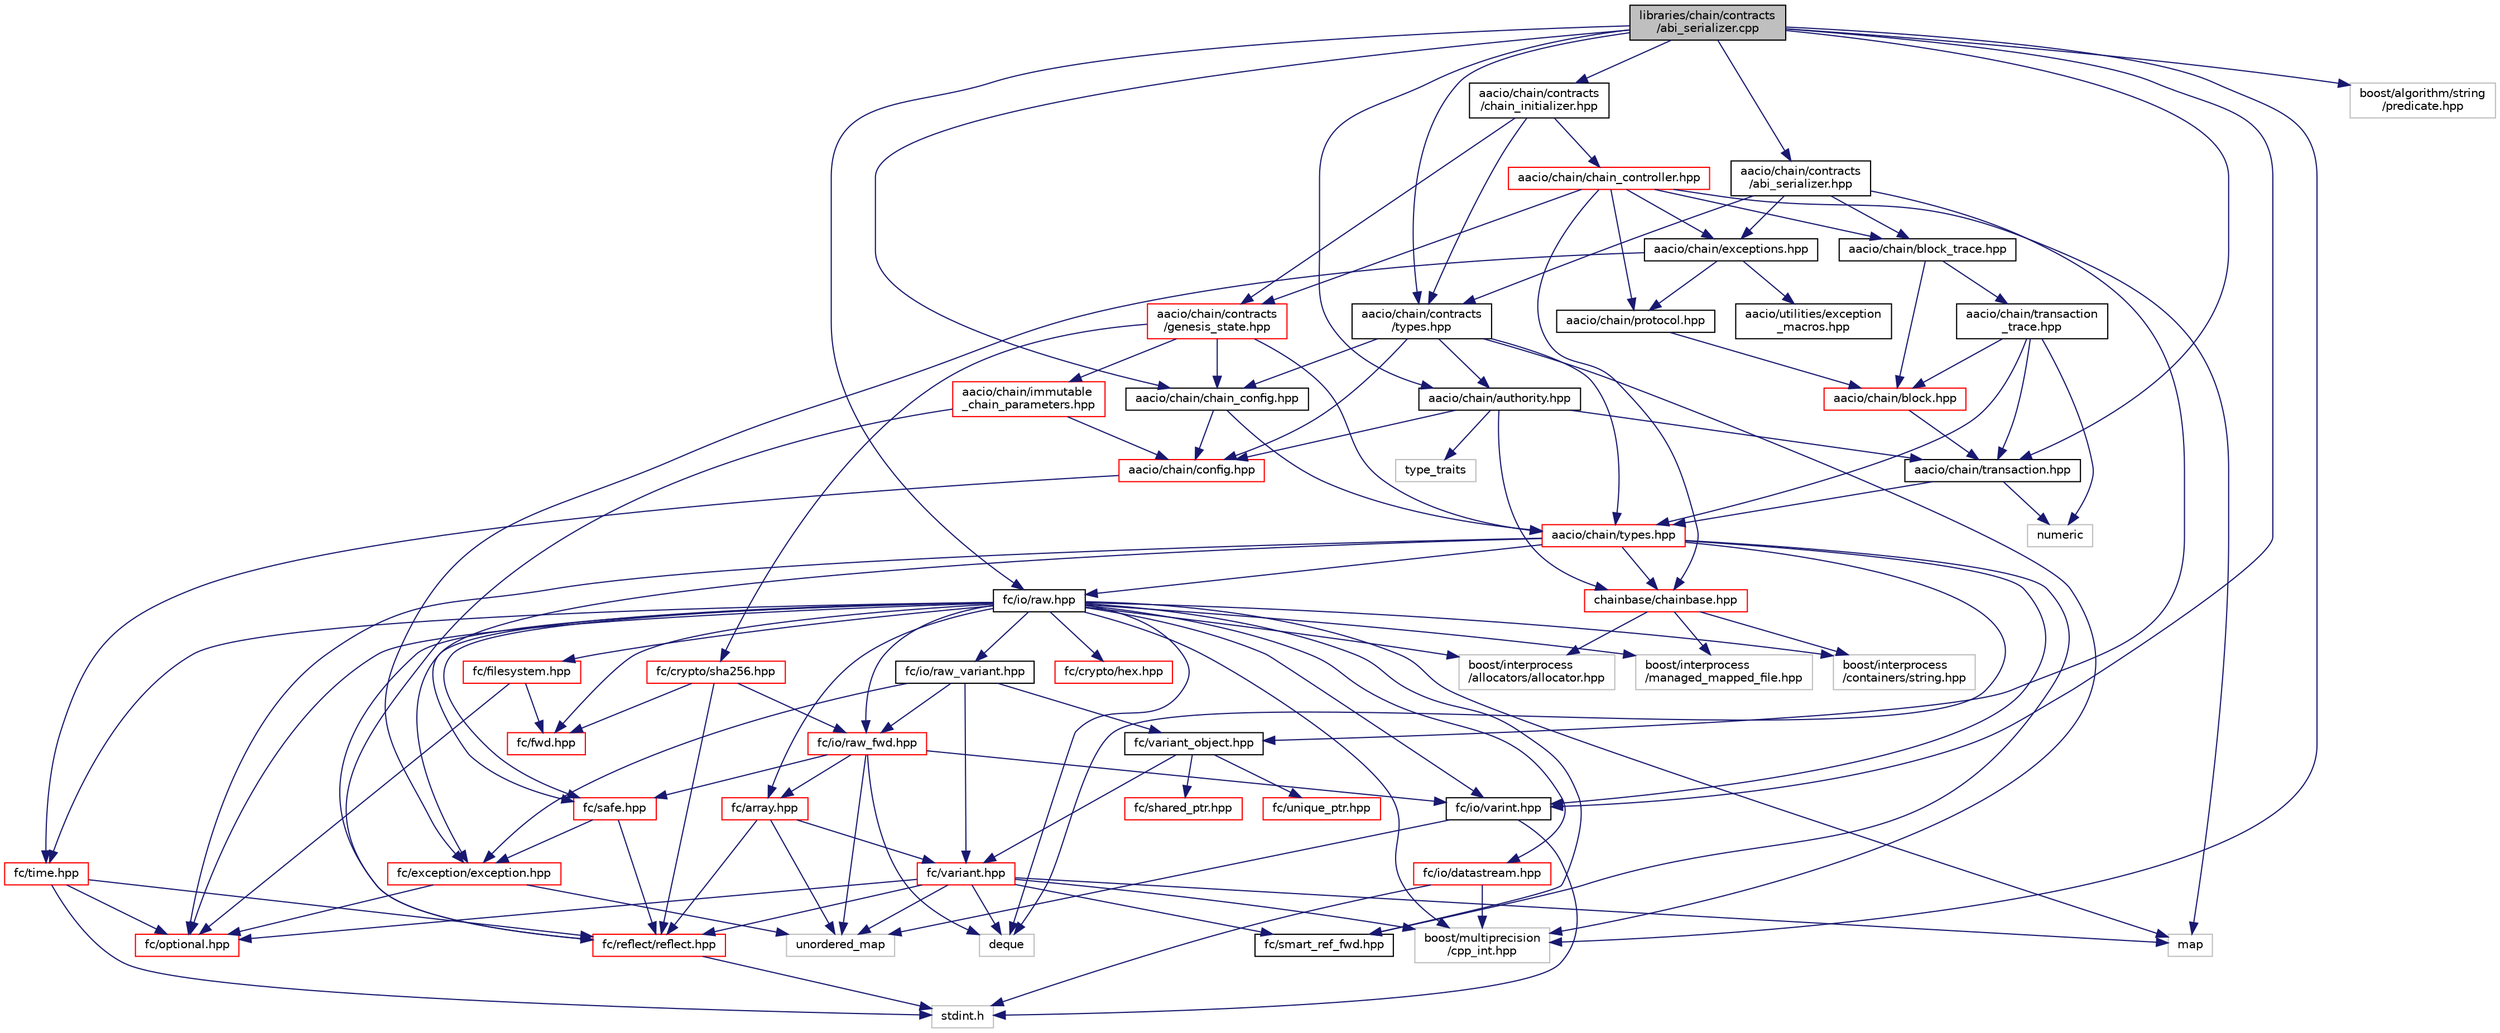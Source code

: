 digraph "libraries/chain/contracts/abi_serializer.cpp"
{
  edge [fontname="Helvetica",fontsize="10",labelfontname="Helvetica",labelfontsize="10"];
  node [fontname="Helvetica",fontsize="10",shape=record];
  Node0 [label="libraries/chain/contracts\l/abi_serializer.cpp",height=0.2,width=0.4,color="black", fillcolor="grey75", style="filled", fontcolor="black"];
  Node0 -> Node1 [color="midnightblue",fontsize="10",style="solid"];
  Node1 [label="aacio/chain/contracts\l/abi_serializer.hpp",height=0.2,width=0.4,color="black", fillcolor="white", style="filled",URL="$abi__serializer_8hpp.html"];
  Node1 -> Node2 [color="midnightblue",fontsize="10",style="solid"];
  Node2 [label="aacio/chain/contracts\l/types.hpp",height=0.2,width=0.4,color="black", fillcolor="white", style="filled",URL="$libraries_2chain_2include_2aacio_2chain_2contracts_2types_8hpp_source.html"];
  Node2 -> Node3 [color="midnightblue",fontsize="10",style="solid"];
  Node3 [label="aacio/chain/authority.hpp",height=0.2,width=0.4,color="black", fillcolor="white", style="filled",URL="$authority_8hpp.html"];
  Node3 -> Node4 [color="midnightblue",fontsize="10",style="solid"];
  Node4 [label="chainbase/chainbase.hpp",height=0.2,width=0.4,color="red", fillcolor="white", style="filled",URL="$chainbase_8hpp_source.html"];
  Node4 -> Node5 [color="midnightblue",fontsize="10",style="solid"];
  Node5 [label="boost/interprocess\l/managed_mapped_file.hpp",height=0.2,width=0.4,color="grey75", fillcolor="white", style="filled"];
  Node4 -> Node10 [color="midnightblue",fontsize="10",style="solid"];
  Node10 [label="boost/interprocess\l/containers/string.hpp",height=0.2,width=0.4,color="grey75", fillcolor="white", style="filled"];
  Node4 -> Node11 [color="midnightblue",fontsize="10",style="solid"];
  Node11 [label="boost/interprocess\l/allocators/allocator.hpp",height=0.2,width=0.4,color="grey75", fillcolor="white", style="filled"];
  Node3 -> Node29 [color="midnightblue",fontsize="10",style="solid"];
  Node29 [label="aacio/chain/transaction.hpp",height=0.2,width=0.4,color="black", fillcolor="white", style="filled",URL="$libraries_2chain_2include_2aacio_2chain_2transaction_8hpp.html"];
  Node29 -> Node30 [color="midnightblue",fontsize="10",style="solid"];
  Node30 [label="aacio/chain/types.hpp",height=0.2,width=0.4,color="red", fillcolor="white", style="filled",URL="$libraries_2chain_2include_2aacio_2chain_2types_8hpp.html"];
  Node30 -> Node4 [color="midnightblue",fontsize="10",style="solid"];
  Node30 -> Node60 [color="midnightblue",fontsize="10",style="solid"];
  Node60 [label="fc/io/varint.hpp",height=0.2,width=0.4,color="black", fillcolor="white", style="filled",URL="$libraries_2fc_2include_2fc_2io_2varint_8hpp_source.html"];
  Node60 -> Node35 [color="midnightblue",fontsize="10",style="solid"];
  Node35 [label="stdint.h",height=0.2,width=0.4,color="grey75", fillcolor="white", style="filled"];
  Node60 -> Node61 [color="midnightblue",fontsize="10",style="solid"];
  Node61 [label="unordered_map",height=0.2,width=0.4,color="grey75", fillcolor="white", style="filled"];
  Node30 -> Node51 [color="midnightblue",fontsize="10",style="solid"];
  Node51 [label="fc/optional.hpp",height=0.2,width=0.4,color="red", fillcolor="white", style="filled",URL="$libraries_2fc_2include_2fc_2optional_8hpp_source.html"];
  Node30 -> Node76 [color="midnightblue",fontsize="10",style="solid"];
  Node76 [label="fc/safe.hpp",height=0.2,width=0.4,color="red", fillcolor="white", style="filled",URL="$safe_8hpp_source.html"];
  Node76 -> Node77 [color="midnightblue",fontsize="10",style="solid"];
  Node77 [label="fc/exception/exception.hpp",height=0.2,width=0.4,color="red", fillcolor="white", style="filled",URL="$exception_8hpp.html",tooltip="Defines exception&#39;s used by fc. "];
  Node77 -> Node51 [color="midnightblue",fontsize="10",style="solid"];
  Node77 -> Node61 [color="midnightblue",fontsize="10",style="solid"];
  Node76 -> Node33 [color="midnightblue",fontsize="10",style="solid"];
  Node33 [label="fc/reflect/reflect.hpp",height=0.2,width=0.4,color="red", fillcolor="white", style="filled",URL="$libraries_2fc_2include_2fc_2reflect_2reflect_8hpp_source.html"];
  Node33 -> Node35 [color="midnightblue",fontsize="10",style="solid"];
  Node30 -> Node91 [color="midnightblue",fontsize="10",style="solid"];
  Node91 [label="fc/io/raw.hpp",height=0.2,width=0.4,color="black", fillcolor="white", style="filled",URL="$raw_8hpp_source.html"];
  Node91 -> Node92 [color="midnightblue",fontsize="10",style="solid"];
  Node92 [label="fc/io/raw_variant.hpp",height=0.2,width=0.4,color="black", fillcolor="white", style="filled",URL="$raw__variant_8hpp_source.html"];
  Node92 -> Node77 [color="midnightblue",fontsize="10",style="solid"];
  Node92 -> Node63 [color="midnightblue",fontsize="10",style="solid"];
  Node63 [label="fc/io/raw_fwd.hpp",height=0.2,width=0.4,color="red", fillcolor="white", style="filled",URL="$raw__fwd_8hpp_source.html"];
  Node63 -> Node60 [color="midnightblue",fontsize="10",style="solid"];
  Node63 -> Node64 [color="midnightblue",fontsize="10",style="solid"];
  Node64 [label="fc/array.hpp",height=0.2,width=0.4,color="red", fillcolor="white", style="filled",URL="$array_8hpp_source.html"];
  Node64 -> Node66 [color="midnightblue",fontsize="10",style="solid"];
  Node66 [label="fc/variant.hpp",height=0.2,width=0.4,color="red", fillcolor="white", style="filled",URL="$variant_8hpp_source.html"];
  Node66 -> Node46 [color="midnightblue",fontsize="10",style="solid"];
  Node46 [label="deque",height=0.2,width=0.4,color="grey75", fillcolor="white", style="filled"];
  Node66 -> Node47 [color="midnightblue",fontsize="10",style="solid"];
  Node47 [label="map",height=0.2,width=0.4,color="grey75", fillcolor="white", style="filled"];
  Node66 -> Node61 [color="midnightblue",fontsize="10",style="solid"];
  Node66 -> Node51 [color="midnightblue",fontsize="10",style="solid"];
  Node66 -> Node70 [color="midnightblue",fontsize="10",style="solid"];
  Node70 [label="fc/smart_ref_fwd.hpp",height=0.2,width=0.4,color="black", fillcolor="white", style="filled",URL="$smart__ref__fwd_8hpp_source.html"];
  Node66 -> Node72 [color="midnightblue",fontsize="10",style="solid"];
  Node72 [label="boost/multiprecision\l/cpp_int.hpp",height=0.2,width=0.4,color="grey75", fillcolor="white", style="filled"];
  Node66 -> Node33 [color="midnightblue",fontsize="10",style="solid"];
  Node64 -> Node33 [color="midnightblue",fontsize="10",style="solid"];
  Node64 -> Node61 [color="midnightblue",fontsize="10",style="solid"];
  Node63 -> Node76 [color="midnightblue",fontsize="10",style="solid"];
  Node63 -> Node46 [color="midnightblue",fontsize="10",style="solid"];
  Node63 -> Node61 [color="midnightblue",fontsize="10",style="solid"];
  Node92 -> Node82 [color="midnightblue",fontsize="10",style="solid"];
  Node82 [label="fc/variant_object.hpp",height=0.2,width=0.4,color="black", fillcolor="white", style="filled",URL="$variant__object_8hpp_source.html"];
  Node82 -> Node66 [color="midnightblue",fontsize="10",style="solid"];
  Node82 -> Node80 [color="midnightblue",fontsize="10",style="solid"];
  Node80 [label="fc/shared_ptr.hpp",height=0.2,width=0.4,color="red", fillcolor="white", style="filled",URL="$shared__ptr_8hpp_source.html"];
  Node82 -> Node83 [color="midnightblue",fontsize="10",style="solid"];
  Node83 [label="fc/unique_ptr.hpp",height=0.2,width=0.4,color="red", fillcolor="white", style="filled",URL="$unique__ptr_8hpp_source.html"];
  Node92 -> Node66 [color="midnightblue",fontsize="10",style="solid"];
  Node91 -> Node33 [color="midnightblue",fontsize="10",style="solid"];
  Node91 -> Node93 [color="midnightblue",fontsize="10",style="solid"];
  Node93 [label="fc/io/datastream.hpp",height=0.2,width=0.4,color="red", fillcolor="white", style="filled",URL="$libraries_2fc_2include_2fc_2io_2datastream_8hpp_source.html"];
  Node93 -> Node35 [color="midnightblue",fontsize="10",style="solid"];
  Node93 -> Node72 [color="midnightblue",fontsize="10",style="solid"];
  Node91 -> Node60 [color="midnightblue",fontsize="10",style="solid"];
  Node91 -> Node51 [color="midnightblue",fontsize="10",style="solid"];
  Node91 -> Node49 [color="midnightblue",fontsize="10",style="solid"];
  Node49 [label="fc/fwd.hpp",height=0.2,width=0.4,color="red", fillcolor="white", style="filled",URL="$fwd_8hpp_source.html"];
  Node91 -> Node70 [color="midnightblue",fontsize="10",style="solid"];
  Node91 -> Node64 [color="midnightblue",fontsize="10",style="solid"];
  Node91 -> Node79 [color="midnightblue",fontsize="10",style="solid"];
  Node79 [label="fc/time.hpp",height=0.2,width=0.4,color="red", fillcolor="white", style="filled",URL="$include_2fc_2time_8hpp_source.html"];
  Node79 -> Node35 [color="midnightblue",fontsize="10",style="solid"];
  Node79 -> Node51 [color="midnightblue",fontsize="10",style="solid"];
  Node79 -> Node33 [color="midnightblue",fontsize="10",style="solid"];
  Node91 -> Node94 [color="midnightblue",fontsize="10",style="solid"];
  Node94 [label="fc/filesystem.hpp",height=0.2,width=0.4,color="red", fillcolor="white", style="filled",URL="$filesystem_8hpp_source.html"];
  Node94 -> Node51 [color="midnightblue",fontsize="10",style="solid"];
  Node94 -> Node49 [color="midnightblue",fontsize="10",style="solid"];
  Node91 -> Node77 [color="midnightblue",fontsize="10",style="solid"];
  Node91 -> Node76 [color="midnightblue",fontsize="10",style="solid"];
  Node91 -> Node63 [color="midnightblue",fontsize="10",style="solid"];
  Node91 -> Node47 [color="midnightblue",fontsize="10",style="solid"];
  Node91 -> Node46 [color="midnightblue",fontsize="10",style="solid"];
  Node91 -> Node72 [color="midnightblue",fontsize="10",style="solid"];
  Node91 -> Node10 [color="midnightblue",fontsize="10",style="solid"];
  Node91 -> Node11 [color="midnightblue",fontsize="10",style="solid"];
  Node91 -> Node5 [color="midnightblue",fontsize="10",style="solid"];
  Node91 -> Node95 [color="midnightblue",fontsize="10",style="solid"];
  Node95 [label="fc/crypto/hex.hpp",height=0.2,width=0.4,color="red", fillcolor="white", style="filled",URL="$hex_8hpp_source.html"];
  Node30 -> Node70 [color="midnightblue",fontsize="10",style="solid"];
  Node30 -> Node46 [color="midnightblue",fontsize="10",style="solid"];
  Node29 -> Node124 [color="midnightblue",fontsize="10",style="solid"];
  Node124 [label="numeric",height=0.2,width=0.4,color="grey75", fillcolor="white", style="filled"];
  Node3 -> Node125 [color="midnightblue",fontsize="10",style="solid"];
  Node125 [label="aacio/chain/config.hpp",height=0.2,width=0.4,color="red", fillcolor="white", style="filled",URL="$libraries_2chain_2include_2aacio_2chain_2config_8hpp.html"];
  Node125 -> Node79 [color="midnightblue",fontsize="10",style="solid"];
  Node3 -> Node146 [color="midnightblue",fontsize="10",style="solid"];
  Node146 [label="type_traits",height=0.2,width=0.4,color="grey75", fillcolor="white", style="filled"];
  Node2 -> Node147 [color="midnightblue",fontsize="10",style="solid"];
  Node147 [label="aacio/chain/chain_config.hpp",height=0.2,width=0.4,color="black", fillcolor="white", style="filled",URL="$chain__config_8hpp.html"];
  Node147 -> Node30 [color="midnightblue",fontsize="10",style="solid"];
  Node147 -> Node125 [color="midnightblue",fontsize="10",style="solid"];
  Node2 -> Node125 [color="midnightblue",fontsize="10",style="solid"];
  Node2 -> Node30 [color="midnightblue",fontsize="10",style="solid"];
  Node2 -> Node72 [color="midnightblue",fontsize="10",style="solid"];
  Node1 -> Node148 [color="midnightblue",fontsize="10",style="solid"];
  Node148 [label="aacio/chain/block_trace.hpp",height=0.2,width=0.4,color="black", fillcolor="white", style="filled",URL="$block__trace_8hpp.html"];
  Node148 -> Node149 [color="midnightblue",fontsize="10",style="solid"];
  Node149 [label="aacio/chain/block.hpp",height=0.2,width=0.4,color="red", fillcolor="white", style="filled",URL="$block_8hpp.html"];
  Node149 -> Node29 [color="midnightblue",fontsize="10",style="solid"];
  Node148 -> Node152 [color="midnightblue",fontsize="10",style="solid"];
  Node152 [label="aacio/chain/transaction\l_trace.hpp",height=0.2,width=0.4,color="black", fillcolor="white", style="filled",URL="$transaction__trace_8hpp.html"];
  Node152 -> Node30 [color="midnightblue",fontsize="10",style="solid"];
  Node152 -> Node29 [color="midnightblue",fontsize="10",style="solid"];
  Node152 -> Node149 [color="midnightblue",fontsize="10",style="solid"];
  Node152 -> Node124 [color="midnightblue",fontsize="10",style="solid"];
  Node1 -> Node153 [color="midnightblue",fontsize="10",style="solid"];
  Node153 [label="aacio/chain/exceptions.hpp",height=0.2,width=0.4,color="black", fillcolor="white", style="filled",URL="$exceptions_8hpp.html"];
  Node153 -> Node77 [color="midnightblue",fontsize="10",style="solid"];
  Node153 -> Node154 [color="midnightblue",fontsize="10",style="solid"];
  Node154 [label="aacio/chain/protocol.hpp",height=0.2,width=0.4,color="black", fillcolor="white", style="filled",URL="$libraries_2chain_2include_2aacio_2chain_2protocol_8hpp.html"];
  Node154 -> Node149 [color="midnightblue",fontsize="10",style="solid"];
  Node153 -> Node155 [color="midnightblue",fontsize="10",style="solid"];
  Node155 [label="aacio/utilities/exception\l_macros.hpp",height=0.2,width=0.4,color="black", fillcolor="white", style="filled",URL="$exception__macros_8hpp.html"];
  Node1 -> Node82 [color="midnightblue",fontsize="10",style="solid"];
  Node0 -> Node156 [color="midnightblue",fontsize="10",style="solid"];
  Node156 [label="aacio/chain/contracts\l/chain_initializer.hpp",height=0.2,width=0.4,color="black", fillcolor="white", style="filled",URL="$chain__initializer_8hpp.html"];
  Node156 -> Node157 [color="midnightblue",fontsize="10",style="solid"];
  Node157 [label="aacio/chain/contracts\l/genesis_state.hpp",height=0.2,width=0.4,color="red", fillcolor="white", style="filled",URL="$genesis__state_8hpp.html"];
  Node157 -> Node147 [color="midnightblue",fontsize="10",style="solid"];
  Node157 -> Node30 [color="midnightblue",fontsize="10",style="solid"];
  Node157 -> Node158 [color="midnightblue",fontsize="10",style="solid"];
  Node158 [label="aacio/chain/immutable\l_chain_parameters.hpp",height=0.2,width=0.4,color="red", fillcolor="white", style="filled",URL="$immutable__chain__parameters_8hpp.html"];
  Node158 -> Node33 [color="midnightblue",fontsize="10",style="solid"];
  Node158 -> Node125 [color="midnightblue",fontsize="10",style="solid"];
  Node157 -> Node116 [color="midnightblue",fontsize="10",style="solid"];
  Node116 [label="fc/crypto/sha256.hpp",height=0.2,width=0.4,color="red", fillcolor="white", style="filled",URL="$sha256_8hpp_source.html"];
  Node116 -> Node49 [color="midnightblue",fontsize="10",style="solid"];
  Node116 -> Node63 [color="midnightblue",fontsize="10",style="solid"];
  Node116 -> Node33 [color="midnightblue",fontsize="10",style="solid"];
  Node156 -> Node2 [color="midnightblue",fontsize="10",style="solid"];
  Node156 -> Node159 [color="midnightblue",fontsize="10",style="solid"];
  Node159 [label="aacio/chain/chain_controller.hpp",height=0.2,width=0.4,color="red", fillcolor="white", style="filled",URL="$chain__controller_8hpp.html"];
  Node159 -> Node148 [color="midnightblue",fontsize="10",style="solid"];
  Node159 -> Node4 [color="midnightblue",fontsize="10",style="solid"];
  Node159 -> Node154 [color="midnightblue",fontsize="10",style="solid"];
  Node159 -> Node153 [color="midnightblue",fontsize="10",style="solid"];
  Node159 -> Node157 [color="midnightblue",fontsize="10",style="solid"];
  Node159 -> Node47 [color="midnightblue",fontsize="10",style="solid"];
  Node0 -> Node2 [color="midnightblue",fontsize="10",style="solid"];
  Node0 -> Node3 [color="midnightblue",fontsize="10",style="solid"];
  Node0 -> Node147 [color="midnightblue",fontsize="10",style="solid"];
  Node0 -> Node29 [color="midnightblue",fontsize="10",style="solid"];
  Node0 -> Node91 [color="midnightblue",fontsize="10",style="solid"];
  Node0 -> Node183 [color="midnightblue",fontsize="10",style="solid"];
  Node183 [label="boost/algorithm/string\l/predicate.hpp",height=0.2,width=0.4,color="grey75", fillcolor="white", style="filled"];
  Node0 -> Node72 [color="midnightblue",fontsize="10",style="solid"];
  Node0 -> Node60 [color="midnightblue",fontsize="10",style="solid"];
}
